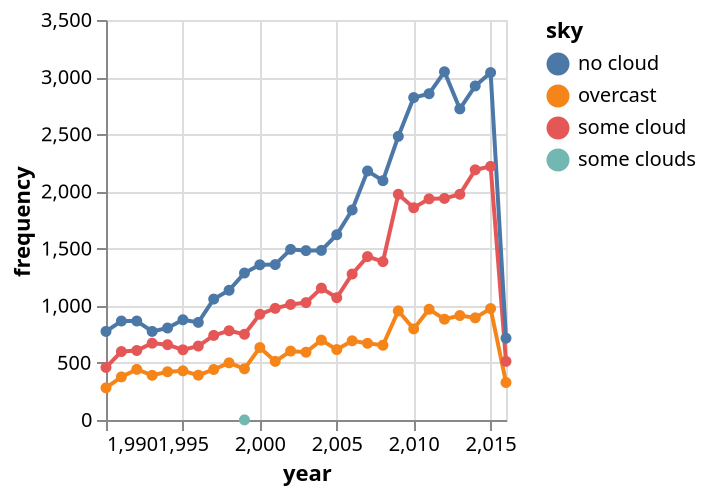 {
  "$schema": "https://vega.github.io/schema/vega-lite/v5.json",
  "description": "Stock prices of 5 Tech Companies over Time.",
  "data": {"values": [{"year":1990,"sky":"some cloud","frequency":460},{"year":1990,"sky":"no cloud","frequency":775},{"year":1990,"sky":"overcast","frequency":281},{"year":1991,"sky":"no cloud","frequency":866},{"year":1991,"sky":"some cloud","frequency":599},{"year":1991,"sky":"overcast","frequency":377},{"year":1992,"sky":"overcast","frequency":443},{"year":1992,"sky":"some cloud","frequency":608},{"year":1992,"sky":"no cloud","frequency":866},{"year":1993,"sky":"overcast","frequency":391},{"year":1993,"sky":"no cloud","frequency":775},{"year":1993,"sky":"some cloud","frequency":672},{"year":1994,"sky":"some cloud","frequency":659},{"year":1994,"sky":"no cloud","frequency":805},{"year":1994,"sky":"overcast","frequency":422},{"year":1995,"sky":"no cloud","frequency":877},{"year":1995,"sky":"some cloud","frequency":614},{"year":1995,"sky":"overcast","frequency":430},{"year":1996,"sky":"no cloud","frequency":854},{"year":1996,"sky":"some cloud","frequency":647},{"year":1996,"sky":"overcast","frequency":392},{"year":1997,"sky":"no cloud","frequency":1058},{"year":1997,"sky":"overcast","frequency":442},{"year":1997,"sky":"some cloud","frequency":740},{"year":1998,"sky":"some cloud","frequency":781},{"year":1998,"sky":"no cloud","frequency":1135},{"year":1998,"sky":"overcast","frequency":500},{"year":1999,"sky":"overcast","frequency":448},{"year":1999,"sky":"no cloud","frequency":1286},{"year":1999,"sky":"some cloud","frequency":750},{"year":1999,"sky":"some clouds","frequency":1},{"year":2000,"sky":"overcast","frequency":634},{"year":2000,"sky":"no cloud","frequency":1358},{"year":2000,"sky":"some cloud","frequency":925},{"year":2001,"sky":"no cloud","frequency":1360},{"year":2001,"sky":"some cloud","frequency":977},{"year":2001,"sky":"overcast","frequency":513},{"year":2002,"sky":"no cloud","frequency":1493},{"year":2002,"sky":"overcast","frequency":603},{"year":2002,"sky":"some cloud","frequency":1011},{"year":2003,"sky":"some cloud","frequency":1027},{"year":2003,"sky":"no cloud","frequency":1482},{"year":2003,"sky":"overcast","frequency":593},{"year":2004,"sky":"overcast","frequency":699},{"year":2004,"sky":"no cloud","frequency":1484},{"year":2004,"sky":"some cloud","frequency":1154},{"year":2005,"sky":"no cloud","frequency":1621},{"year":2005,"sky":"overcast","frequency":616},{"year":2005,"sky":"some cloud","frequency":1070},{"year":2006,"sky":"some cloud","frequency":1277},{"year":2006,"sky":"no cloud","frequency":1838},{"year":2006,"sky":"overcast","frequency":693},{"year":2007,"sky":"no cloud","frequency":2179},{"year":2007,"sky":"some cloud","frequency":1430},{"year":2007,"sky":"overcast","frequency":671},{"year":2008,"sky":"no cloud","frequency":2094},{"year":2008,"sky":"some cloud","frequency":1386},{"year":2008,"sky":"overcast","frequency":654},{"year":2009,"sky":"no cloud","frequency":2482},{"year":2009,"sky":"some cloud","frequency":1975},{"year":2009,"sky":"overcast","frequency":955},{"year":2010,"sky":"overcast","frequency":797},{"year":2010,"sky":"some cloud","frequency":1857},{"year":2010,"sky":"no cloud","frequency":2821},{"year":2011,"sky":"no cloud","frequency":2855},{"year":2011,"sky":"some cloud","frequency":1935},{"year":2011,"sky":"overcast","frequency":969},{"year":2012,"sky":"no cloud","frequency":3047},{"year":2012,"sky":"some cloud","frequency":1939},{"year":2012,"sky":"overcast","frequency":882},{"year":2013,"sky":"some cloud","frequency":1975},{"year":2013,"sky":"no cloud","frequency":2722},{"year":2013,"sky":"overcast","frequency":914},{"year":2014,"sky":"some cloud","frequency":2189},{"year":2014,"sky":"no cloud","frequency":2923},{"year":2014,"sky":"overcast","frequency":894},{"year":2015,"sky":"some cloud","frequency":2219},{"year":2015,"sky":"no cloud","frequency":3040},{"year":2015,"sky":"overcast","frequency":975},{"year":2016,"sky":"some cloud","frequency":513},{"year":2016,"sky":"no cloud","frequency":716},{"year":2016,"sky":"overcast","frequency":328}]},
  "mark": {
    "type": "line",
    "point": true
  },
  "encoding": {
    "x": {"field": "year", "type": "quantitative"},
    "y": {"field": "frequency", "type": "quantitative"},
    "color": {"field": "sky", "type": "nominal"}
  }
}
